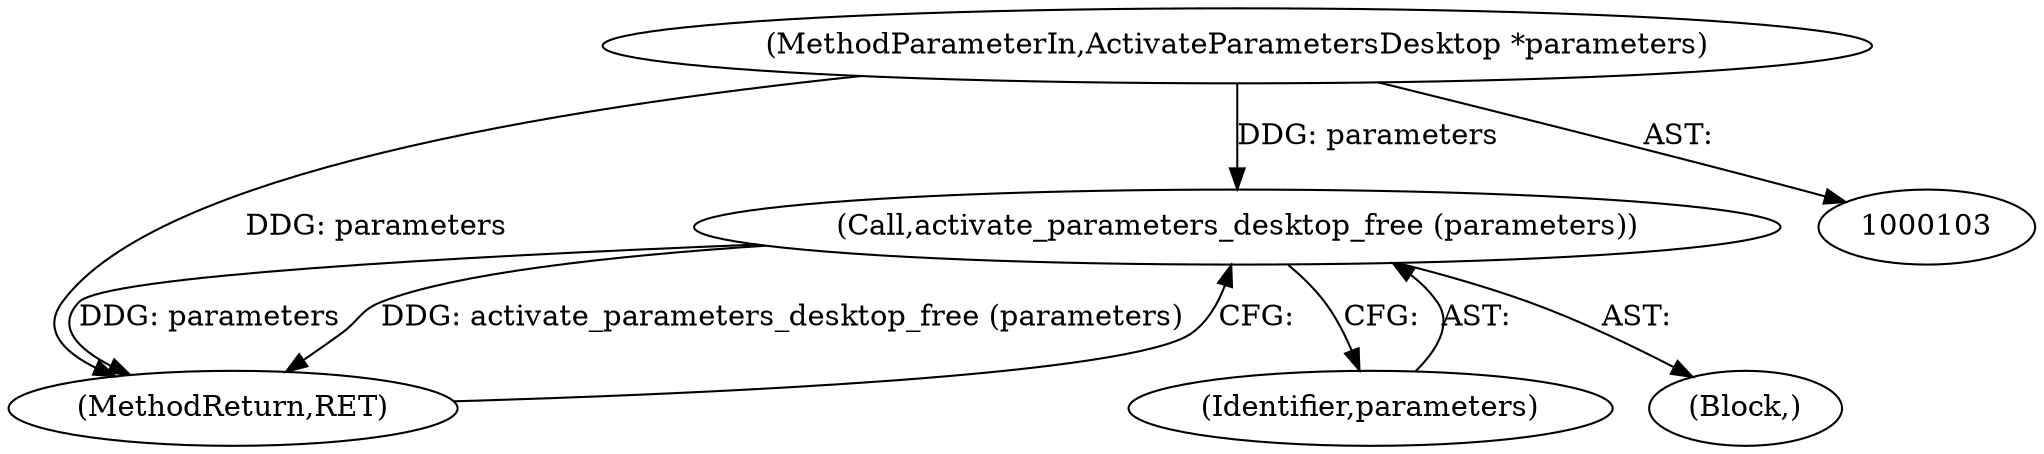digraph "0_nautilus_1630f53481f445ada0a455e9979236d31a8d3bb0_6@API" {
"1000175" [label="(Call,activate_parameters_desktop_free (parameters))"];
"1000106" [label="(MethodParameterIn,ActivateParametersDesktop *parameters)"];
"1000106" [label="(MethodParameterIn,ActivateParametersDesktop *parameters)"];
"1000177" [label="(MethodReturn,RET)"];
"1000176" [label="(Identifier,parameters)"];
"1000107" [label="(Block,)"];
"1000175" [label="(Call,activate_parameters_desktop_free (parameters))"];
"1000175" -> "1000107"  [label="AST: "];
"1000175" -> "1000176"  [label="CFG: "];
"1000176" -> "1000175"  [label="AST: "];
"1000177" -> "1000175"  [label="CFG: "];
"1000175" -> "1000177"  [label="DDG: parameters"];
"1000175" -> "1000177"  [label="DDG: activate_parameters_desktop_free (parameters)"];
"1000106" -> "1000175"  [label="DDG: parameters"];
"1000106" -> "1000103"  [label="AST: "];
"1000106" -> "1000177"  [label="DDG: parameters"];
}
